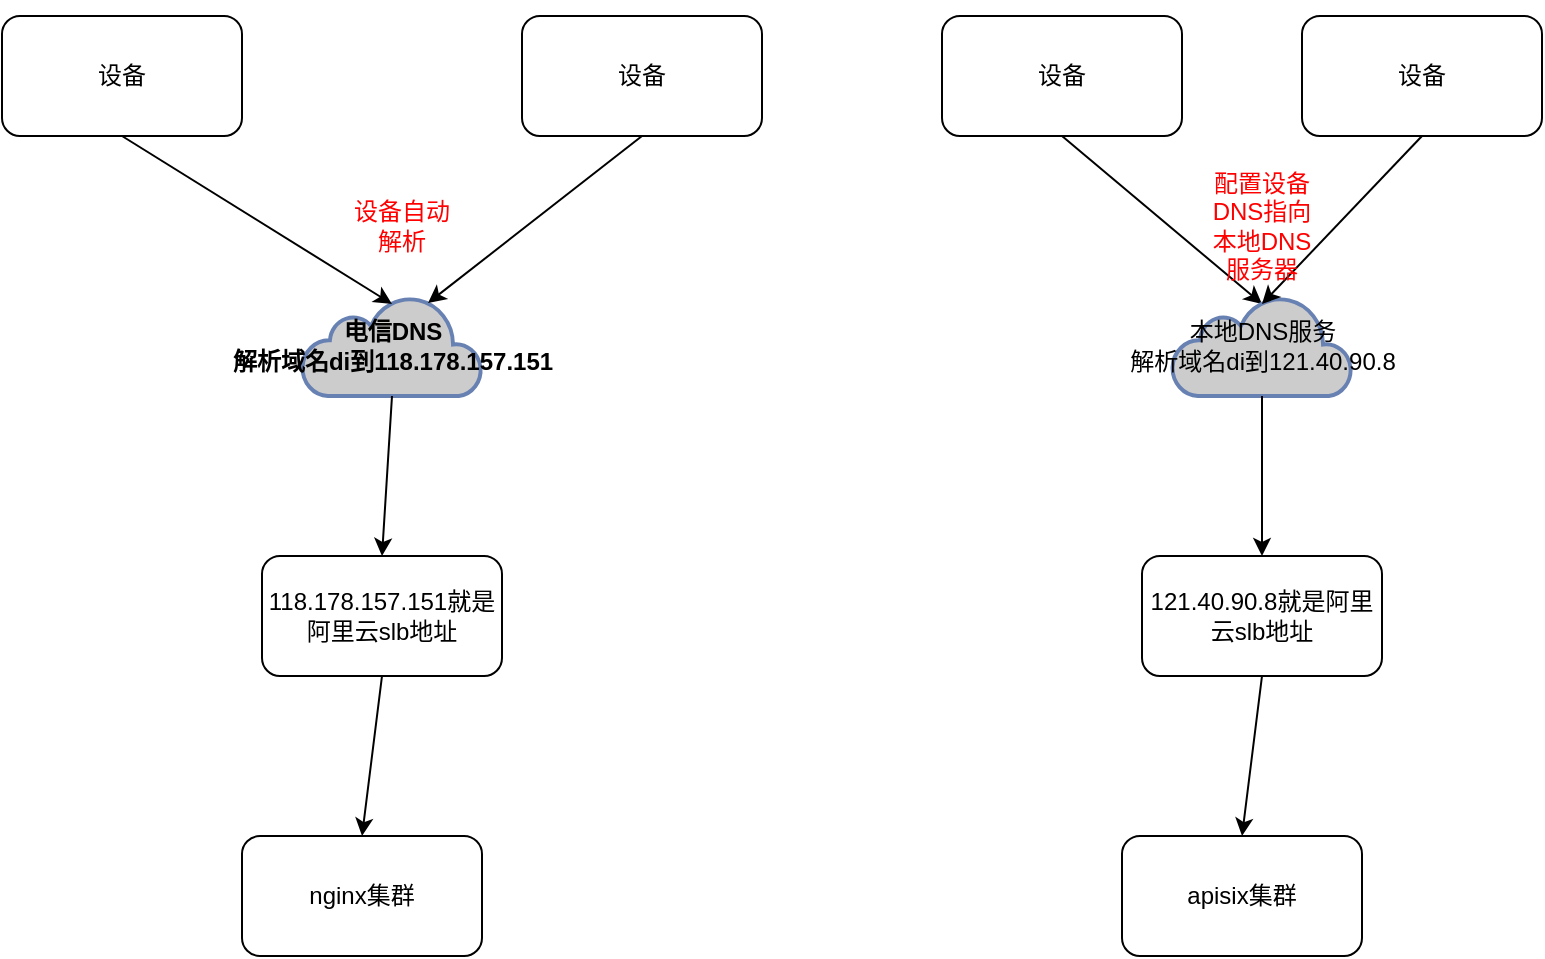 <mxfile version="20.3.7" type="github"><diagram id="AoxuFV6Z0NQX4g5w9oB7" name="第 1 页"><mxGraphModel dx="1422" dy="1931" grid="1" gridSize="10" guides="1" tooltips="1" connect="1" arrows="1" fold="1" page="1" pageScale="1" pageWidth="827" pageHeight="1169" math="0" shadow="0"><root><mxCell id="0"/><mxCell id="1" parent="0"/><mxCell id="iVsRn1er4okbGd6gLNho-19" style="edgeStyle=orthogonalEdgeStyle;rounded=0;orthogonalLoop=1;jettySize=auto;html=1;exitX=0.5;exitY=0;exitDx=0;exitDy=0;fontColor=#000000;" edge="1" parent="1" source="iVsRn1er4okbGd6gLNho-1"><mxGeometry relative="1" as="geometry"><mxPoint x="80" y="-550" as="targetPoint"/></mxGeometry></mxCell><mxCell id="iVsRn1er4okbGd6gLNho-1" value="设备" style="rounded=1;whiteSpace=wrap;html=1;" vertex="1" parent="1"><mxGeometry x="20" y="-550" width="120" height="60" as="geometry"/></mxCell><mxCell id="iVsRn1er4okbGd6gLNho-2" value="设备" style="rounded=1;whiteSpace=wrap;html=1;" vertex="1" parent="1"><mxGeometry x="280" y="-550" width="120" height="60" as="geometry"/></mxCell><mxCell id="iVsRn1er4okbGd6gLNho-3" value="设备" style="rounded=1;whiteSpace=wrap;html=1;" vertex="1" parent="1"><mxGeometry x="490" y="-550" width="120" height="60" as="geometry"/></mxCell><mxCell id="iVsRn1er4okbGd6gLNho-9" value="电信DNS&lt;br&gt;解析域名di到118.178.157.151" style="html=1;outlineConnect=0;fillColor=#CCCCCC;strokeColor=#6881B3;gradientColor=none;gradientDirection=north;strokeWidth=2;shape=mxgraph.networks.cloud;fontColor=#000000;fontStyle=1" vertex="1" parent="1"><mxGeometry x="170" y="-410" width="90" height="50" as="geometry"/></mxCell><mxCell id="iVsRn1er4okbGd6gLNho-11" value="" style="endArrow=classic;html=1;rounded=0;exitX=0.5;exitY=1;exitDx=0;exitDy=0;entryX=0.5;entryY=0.08;entryDx=0;entryDy=0;entryPerimeter=0;" edge="1" parent="1" source="iVsRn1er4okbGd6gLNho-1" target="iVsRn1er4okbGd6gLNho-9"><mxGeometry width="50" height="50" relative="1" as="geometry"><mxPoint x="80" y="-550" as="sourcePoint"/><mxPoint x="235" y="-410" as="targetPoint"/></mxGeometry></mxCell><mxCell id="iVsRn1er4okbGd6gLNho-12" value="" style="endArrow=classic;html=1;rounded=0;exitX=0.5;exitY=1;exitDx=0;exitDy=0;entryX=0.7;entryY=0.07;entryDx=0;entryDy=0;entryPerimeter=0;" edge="1" parent="1" source="iVsRn1er4okbGd6gLNho-2" target="iVsRn1er4okbGd6gLNho-9"><mxGeometry width="50" height="50" relative="1" as="geometry"><mxPoint x="240" y="-490" as="sourcePoint"/><mxPoint x="240" y="-410" as="targetPoint"/></mxGeometry></mxCell><mxCell id="iVsRn1er4okbGd6gLNho-13" value="" style="endArrow=classic;html=1;rounded=0;entryX=0.5;entryY=0.08;entryDx=0;entryDy=0;entryPerimeter=0;exitX=0.5;exitY=1;exitDx=0;exitDy=0;" edge="1" parent="1" source="iVsRn1er4okbGd6gLNho-3" target="iVsRn1er4okbGd6gLNho-24"><mxGeometry width="50" height="50" relative="1" as="geometry"><mxPoint x="250" y="-540" as="sourcePoint"/><mxPoint x="235" y="-670" as="targetPoint"/></mxGeometry></mxCell><mxCell id="iVsRn1er4okbGd6gLNho-20" value="" style="endArrow=classic;html=1;rounded=0;fontColor=#000000;exitX=0.5;exitY=1;exitDx=0;exitDy=0;exitPerimeter=0;" edge="1" parent="1" source="iVsRn1er4okbGd6gLNho-9"><mxGeometry width="50" height="50" relative="1" as="geometry"><mxPoint x="210" y="-300" as="sourcePoint"/><mxPoint x="210" y="-280" as="targetPoint"/></mxGeometry></mxCell><mxCell id="iVsRn1er4okbGd6gLNho-21" value="118.178.157.151就是阿里云slb地址" style="rounded=1;whiteSpace=wrap;html=1;fontColor=#000000;" vertex="1" parent="1"><mxGeometry x="150" y="-280" width="120" height="60" as="geometry"/></mxCell><mxCell id="iVsRn1er4okbGd6gLNho-22" value="" style="endArrow=classic;html=1;rounded=0;fontColor=#000000;exitX=0.5;exitY=1;exitDx=0;exitDy=0;" edge="1" parent="1" source="iVsRn1er4okbGd6gLNho-21"><mxGeometry width="50" height="50" relative="1" as="geometry"><mxPoint x="200" y="-120" as="sourcePoint"/><mxPoint x="200" y="-140" as="targetPoint"/></mxGeometry></mxCell><mxCell id="iVsRn1er4okbGd6gLNho-23" value="nginx集群" style="rounded=1;whiteSpace=wrap;html=1;fontColor=#000000;" vertex="1" parent="1"><mxGeometry x="140" y="-140" width="120" height="60" as="geometry"/></mxCell><mxCell id="iVsRn1er4okbGd6gLNho-24" value="本地DNS服务&lt;br&gt;解析域名di到121.40.90.8" style="html=1;outlineConnect=0;fillColor=#CCCCCC;strokeColor=#6881B3;gradientColor=none;gradientDirection=north;strokeWidth=2;shape=mxgraph.networks.cloud;fontColor=#000000;" vertex="1" parent="1"><mxGeometry x="605" y="-410" width="90" height="50" as="geometry"/></mxCell><mxCell id="iVsRn1er4okbGd6gLNho-25" value="设备" style="rounded=1;whiteSpace=wrap;html=1;" vertex="1" parent="1"><mxGeometry x="670" y="-550" width="120" height="60" as="geometry"/></mxCell><mxCell id="iVsRn1er4okbGd6gLNho-26" value="" style="endArrow=classic;html=1;rounded=0;entryX=0.5;entryY=0.08;entryDx=0;entryDy=0;entryPerimeter=0;exitX=0.5;exitY=1;exitDx=0;exitDy=0;" edge="1" parent="1" source="iVsRn1er4okbGd6gLNho-25" target="iVsRn1er4okbGd6gLNho-24"><mxGeometry width="50" height="50" relative="1" as="geometry"><mxPoint x="560" y="-480" as="sourcePoint"/><mxPoint x="655" y="-396" as="targetPoint"/></mxGeometry></mxCell><mxCell id="iVsRn1er4okbGd6gLNho-28" value="121.40.90.8就是阿里云slb地址" style="rounded=1;whiteSpace=wrap;html=1;fontColor=#000000;" vertex="1" parent="1"><mxGeometry x="590" y="-280" width="120" height="60" as="geometry"/></mxCell><mxCell id="iVsRn1er4okbGd6gLNho-29" value="" style="endArrow=classic;html=1;rounded=0;fontColor=#000000;exitX=0.5;exitY=1;exitDx=0;exitDy=0;" edge="1" parent="1" source="iVsRn1er4okbGd6gLNho-28"><mxGeometry width="50" height="50" relative="1" as="geometry"><mxPoint x="640" y="-120" as="sourcePoint"/><mxPoint x="640" y="-140" as="targetPoint"/></mxGeometry></mxCell><mxCell id="iVsRn1er4okbGd6gLNho-30" value="apisix集群" style="rounded=1;whiteSpace=wrap;html=1;fontColor=#000000;" vertex="1" parent="1"><mxGeometry x="580" y="-140" width="120" height="60" as="geometry"/></mxCell><mxCell id="iVsRn1er4okbGd6gLNho-31" value="" style="endArrow=classic;html=1;rounded=0;fontColor=#000000;exitX=0.5;exitY=1;exitDx=0;exitDy=0;exitPerimeter=0;entryX=0.5;entryY=0;entryDx=0;entryDy=0;" edge="1" parent="1" source="iVsRn1er4okbGd6gLNho-24" target="iVsRn1er4okbGd6gLNho-28"><mxGeometry width="50" height="50" relative="1" as="geometry"><mxPoint x="245" y="-350" as="sourcePoint"/><mxPoint x="220" y="-270" as="targetPoint"/></mxGeometry></mxCell><mxCell id="iVsRn1er4okbGd6gLNho-33" value="设备自动解析" style="text;html=1;strokeColor=none;fillColor=none;align=center;verticalAlign=middle;whiteSpace=wrap;rounded=0;fontColor=#FF0000;" vertex="1" parent="1"><mxGeometry x="190" y="-460" width="60" height="30" as="geometry"/></mxCell><mxCell id="iVsRn1er4okbGd6gLNho-34" value="配置设备DNS指向本地DNS服务器" style="text;html=1;strokeColor=none;fillColor=none;align=center;verticalAlign=middle;whiteSpace=wrap;rounded=0;fontColor=#FF0000;" vertex="1" parent="1"><mxGeometry x="620" y="-460" width="60" height="30" as="geometry"/></mxCell></root></mxGraphModel></diagram></mxfile>